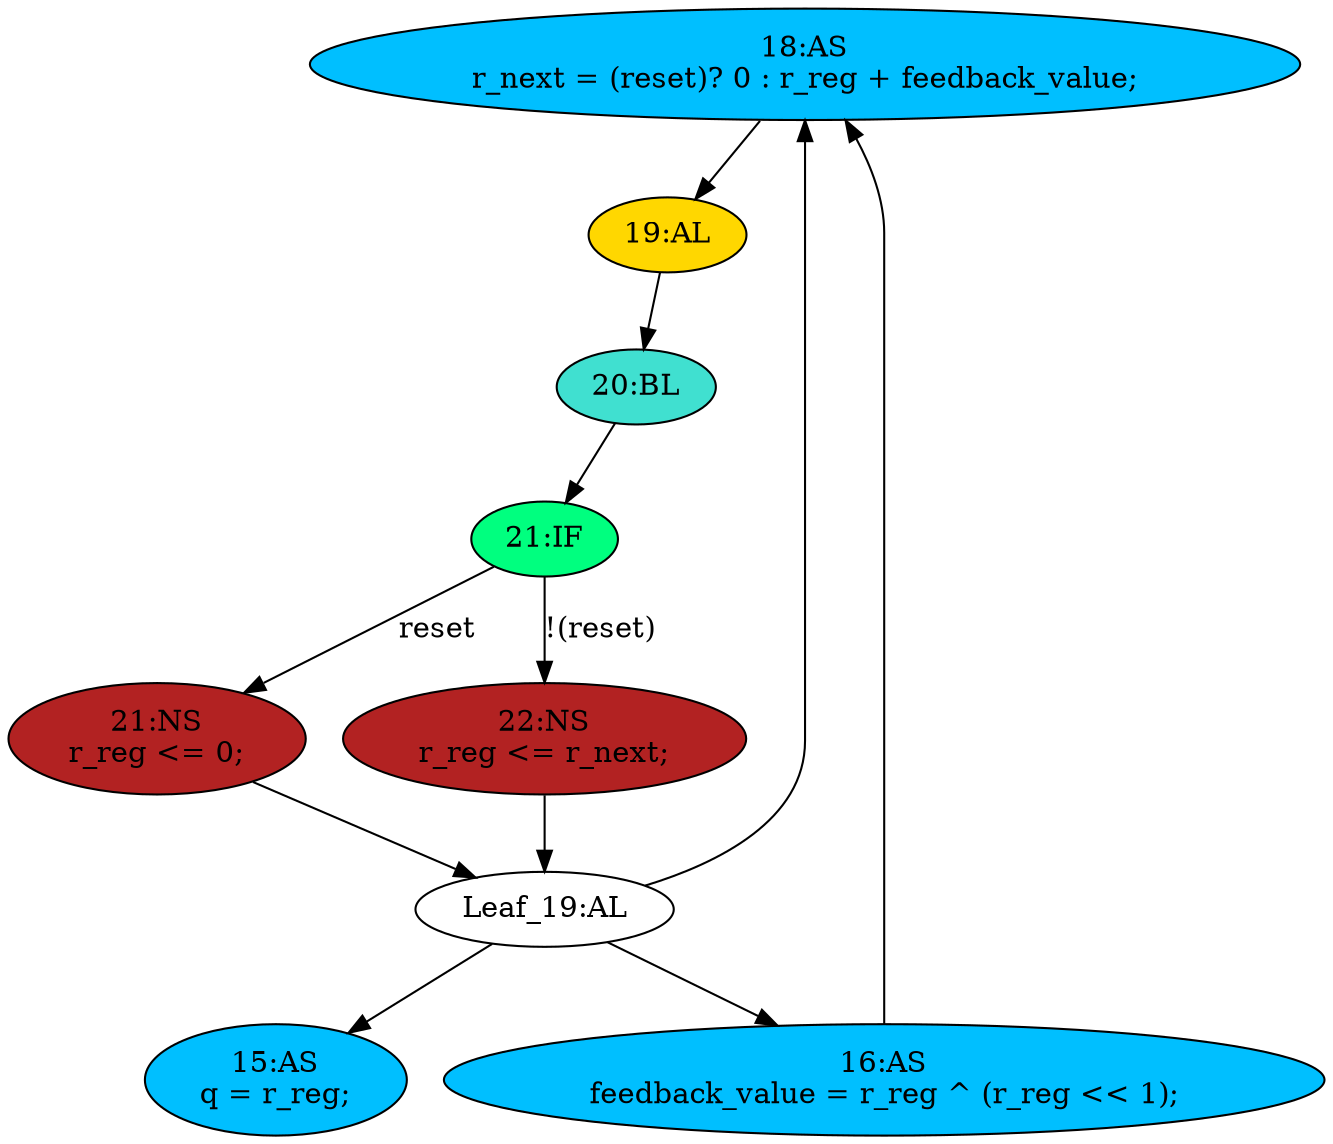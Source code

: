 strict digraph "compose( ,  )" {
	node [label="\N"];
	"18:AS"	[ast="<pyverilog.vparser.ast.Assign object at 0x7f525d2f1150>",
		def_var="['r_next']",
		fillcolor=deepskyblue,
		label="18:AS
r_next = (reset)? 0 : r_reg + feedback_value;",
		statements="[]",
		style=filled,
		typ=Assign,
		use_var="['reset', 'r_reg', 'feedback_value']"];
	"19:AL"	[ast="<pyverilog.vparser.ast.Always object at 0x7f525d2fd4d0>",
		clk_sens=True,
		fillcolor=gold,
		label="19:AL",
		sens="['clk']",
		statements="[]",
		style=filled,
		typ=Always,
		use_var="['reset', 'r_next']"];
	"18:AS" -> "19:AL";
	"20:BL"	[ast="<pyverilog.vparser.ast.Block object at 0x7f525d2fdd10>",
		fillcolor=turquoise,
		label="20:BL",
		statements="[]",
		style=filled,
		typ=Block];
	"21:IF"	[ast="<pyverilog.vparser.ast.IfStatement object at 0x7f525d2e6ad0>",
		fillcolor=springgreen,
		label="21:IF",
		statements="[]",
		style=filled,
		typ=IfStatement];
	"20:BL" -> "21:IF"	[cond="[]",
		lineno=None];
	"16:AS"	[ast="<pyverilog.vparser.ast.Assign object at 0x7f525d2e3890>",
		def_var="['feedback_value']",
		fillcolor=deepskyblue,
		label="16:AS
feedback_value = r_reg ^ (r_reg << 1);",
		statements="[]",
		style=filled,
		typ=Assign,
		use_var="['r_reg', 'r_reg']"];
	"16:AS" -> "18:AS";
	"19:AL" -> "20:BL"	[cond="[]",
		lineno=None];
	"22:NS"	[ast="<pyverilog.vparser.ast.NonblockingSubstitution object at 0x7f525d2e6090>",
		fillcolor=firebrick,
		label="22:NS
r_reg <= r_next;",
		statements="[<pyverilog.vparser.ast.NonblockingSubstitution object at 0x7f525d2e6090>]",
		style=filled,
		typ=NonblockingSubstitution];
	"21:IF" -> "22:NS"	[cond="['reset']",
		label="!(reset)",
		lineno=21];
	"21:NS"	[ast="<pyverilog.vparser.ast.NonblockingSubstitution object at 0x7f525d2e6950>",
		fillcolor=firebrick,
		label="21:NS
r_reg <= 0;",
		statements="[<pyverilog.vparser.ast.NonblockingSubstitution object at 0x7f525d2e6950>]",
		style=filled,
		typ=NonblockingSubstitution];
	"21:IF" -> "21:NS"	[cond="['reset']",
		label=reset,
		lineno=21];
	"Leaf_19:AL"	[def_var="['r_reg']",
		label="Leaf_19:AL"];
	"22:NS" -> "Leaf_19:AL"	[cond="[]",
		lineno=None];
	"Leaf_19:AL" -> "18:AS";
	"Leaf_19:AL" -> "16:AS";
	"15:AS"	[ast="<pyverilog.vparser.ast.Assign object at 0x7f525d296750>",
		def_var="['q']",
		fillcolor=deepskyblue,
		label="15:AS
q = r_reg;",
		statements="[]",
		style=filled,
		typ=Assign,
		use_var="['r_reg']"];
	"Leaf_19:AL" -> "15:AS";
	"21:NS" -> "Leaf_19:AL"	[cond="[]",
		lineno=None];
}
